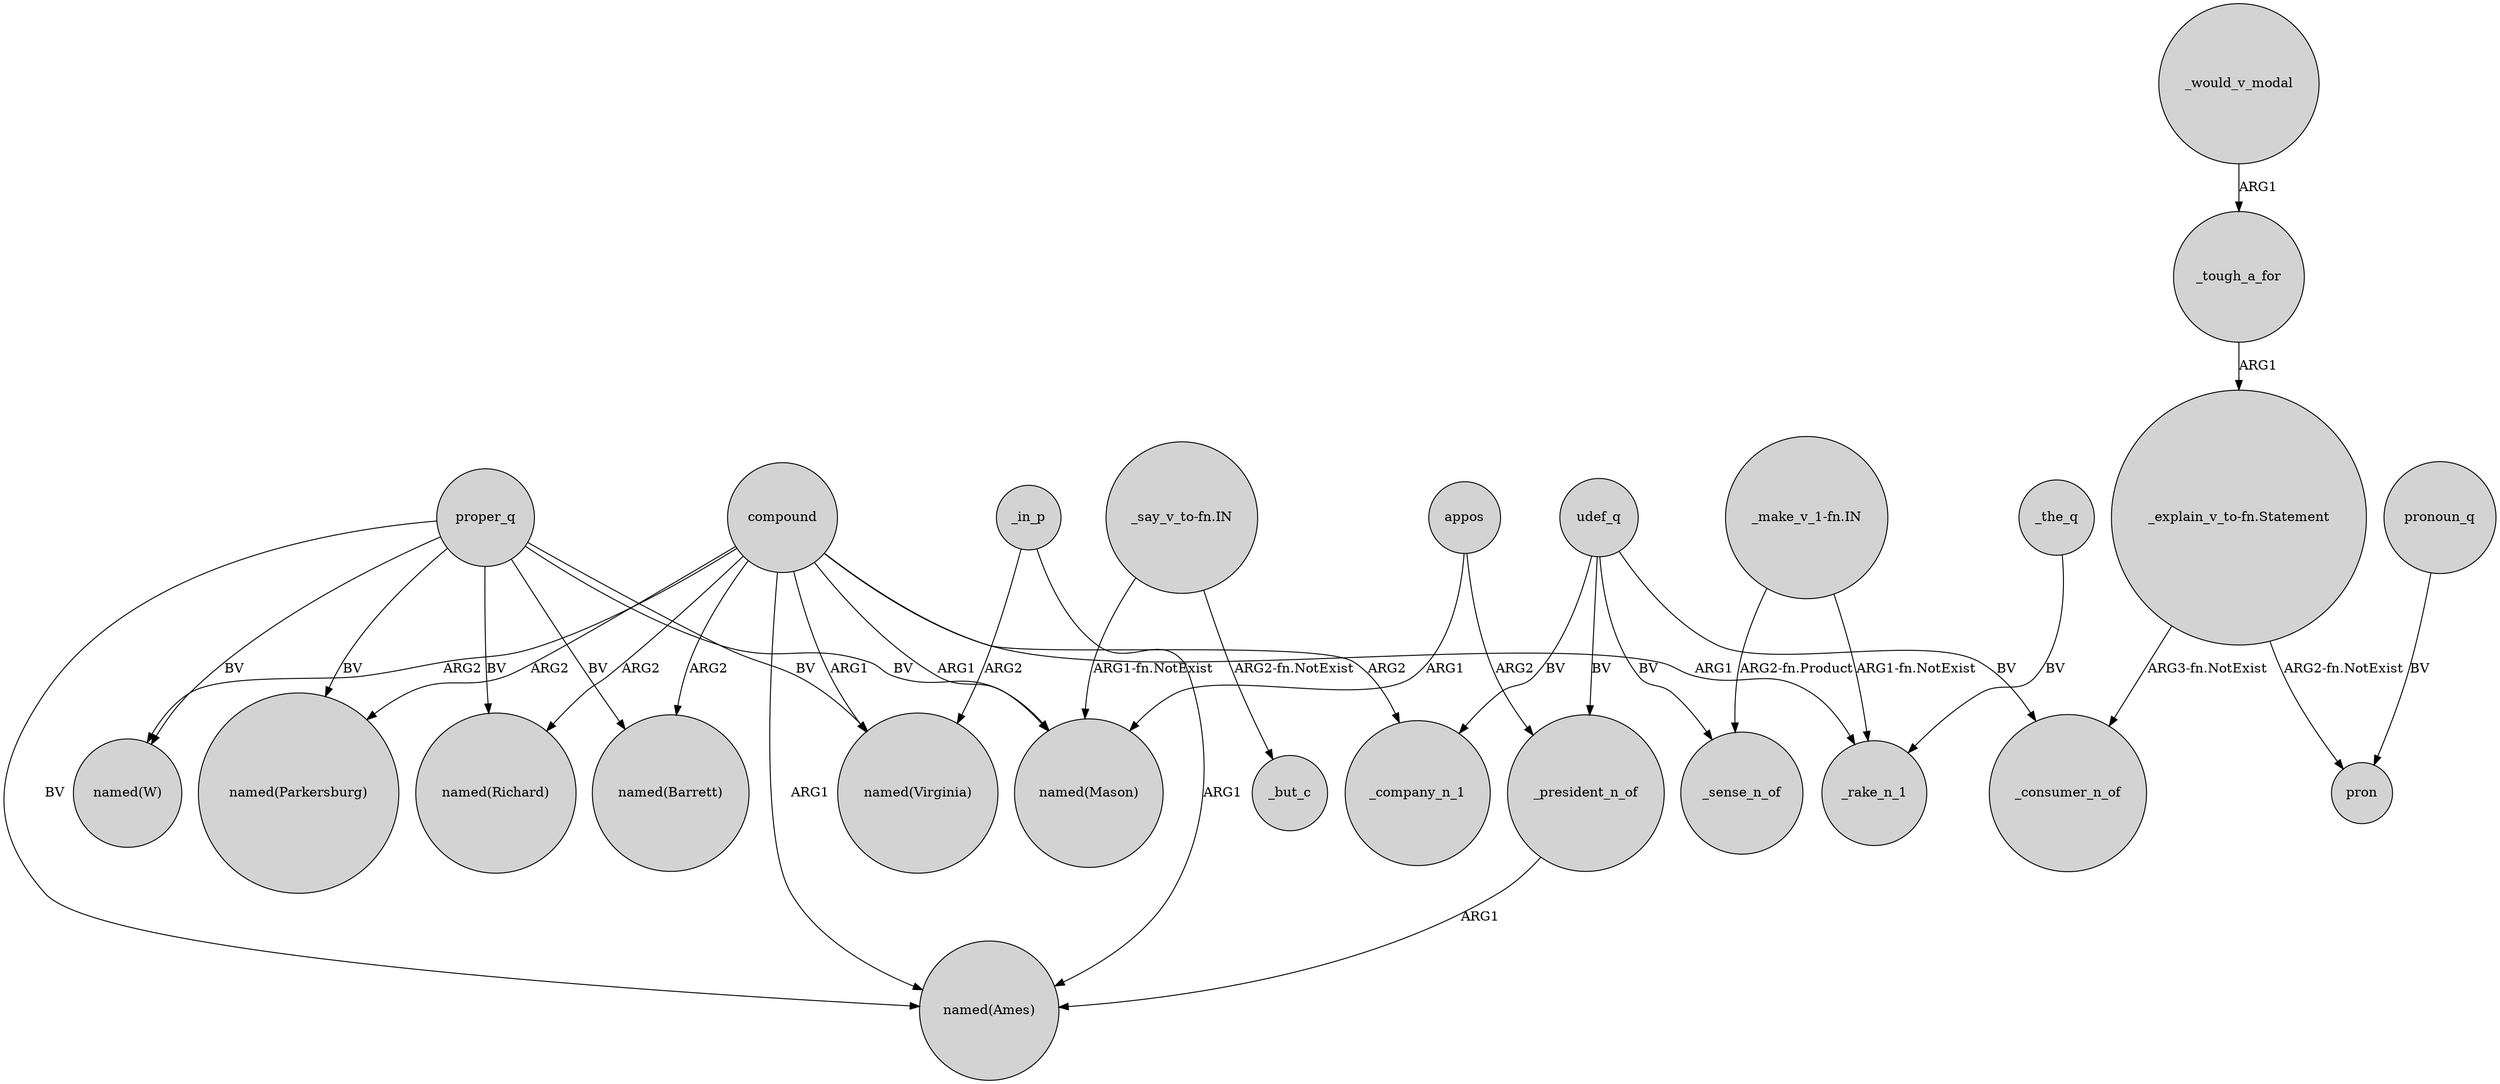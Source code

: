 digraph {
	node [shape=circle style=filled]
	compound -> "named(Barrett)" [label=ARG2]
	_tough_a_for -> "_explain_v_to-fn.Statement" [label=ARG1]
	proper_q -> "named(Ames)" [label=BV]
	"_say_v_to-fn.IN" -> _but_c [label="ARG2-fn.NotExist"]
	"_make_v_1-fn.IN" -> _rake_n_1 [label="ARG1-fn.NotExist"]
	proper_q -> "named(W)" [label=BV]
	compound -> "named(Ames)" [label=ARG1]
	compound -> "named(Virginia)" [label=ARG1]
	"_explain_v_to-fn.Statement" -> pron [label="ARG2-fn.NotExist"]
	proper_q -> "named(Virginia)" [label=BV]
	compound -> _company_n_1 [label=ARG2]
	compound -> "named(Richard)" [label=ARG2]
	proper_q -> "named(Mason)" [label=BV]
	proper_q -> "named(Barrett)" [label=BV]
	proper_q -> "named(Parkersburg)" [label=BV]
	compound -> "named(Parkersburg)" [label=ARG2]
	_in_p -> "named(Ames)" [label=ARG1]
	_president_n_of -> "named(Ames)" [label=ARG1]
	appos -> "named(Mason)" [label=ARG1]
	appos -> _president_n_of [label=ARG2]
	pronoun_q -> pron [label=BV]
	proper_q -> "named(Richard)" [label=BV]
	udef_q -> _president_n_of [label=BV]
	udef_q -> _sense_n_of [label=BV]
	"_explain_v_to-fn.Statement" -> _consumer_n_of [label="ARG3-fn.NotExist"]
	compound -> _rake_n_1 [label=ARG1]
	udef_q -> _consumer_n_of [label=BV]
	"_make_v_1-fn.IN" -> _sense_n_of [label="ARG2-fn.Product"]
	_would_v_modal -> _tough_a_for [label=ARG1]
	_in_p -> "named(Virginia)" [label=ARG2]
	compound -> "named(W)" [label=ARG2]
	_the_q -> _rake_n_1 [label=BV]
	udef_q -> _company_n_1 [label=BV]
	"_say_v_to-fn.IN" -> "named(Mason)" [label="ARG1-fn.NotExist"]
	compound -> "named(Mason)" [label=ARG1]
}

